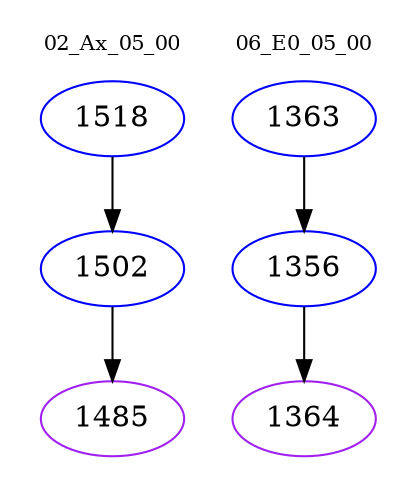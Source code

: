 digraph{
subgraph cluster_0 {
color = white
label = "02_Ax_05_00";
fontsize=10;
T0_1518 [label="1518", color="blue"]
T0_1518 -> T0_1502 [color="black"]
T0_1502 [label="1502", color="blue"]
T0_1502 -> T0_1485 [color="black"]
T0_1485 [label="1485", color="purple"]
}
subgraph cluster_1 {
color = white
label = "06_E0_05_00";
fontsize=10;
T1_1363 [label="1363", color="blue"]
T1_1363 -> T1_1356 [color="black"]
T1_1356 [label="1356", color="blue"]
T1_1356 -> T1_1364 [color="black"]
T1_1364 [label="1364", color="purple"]
}
}
